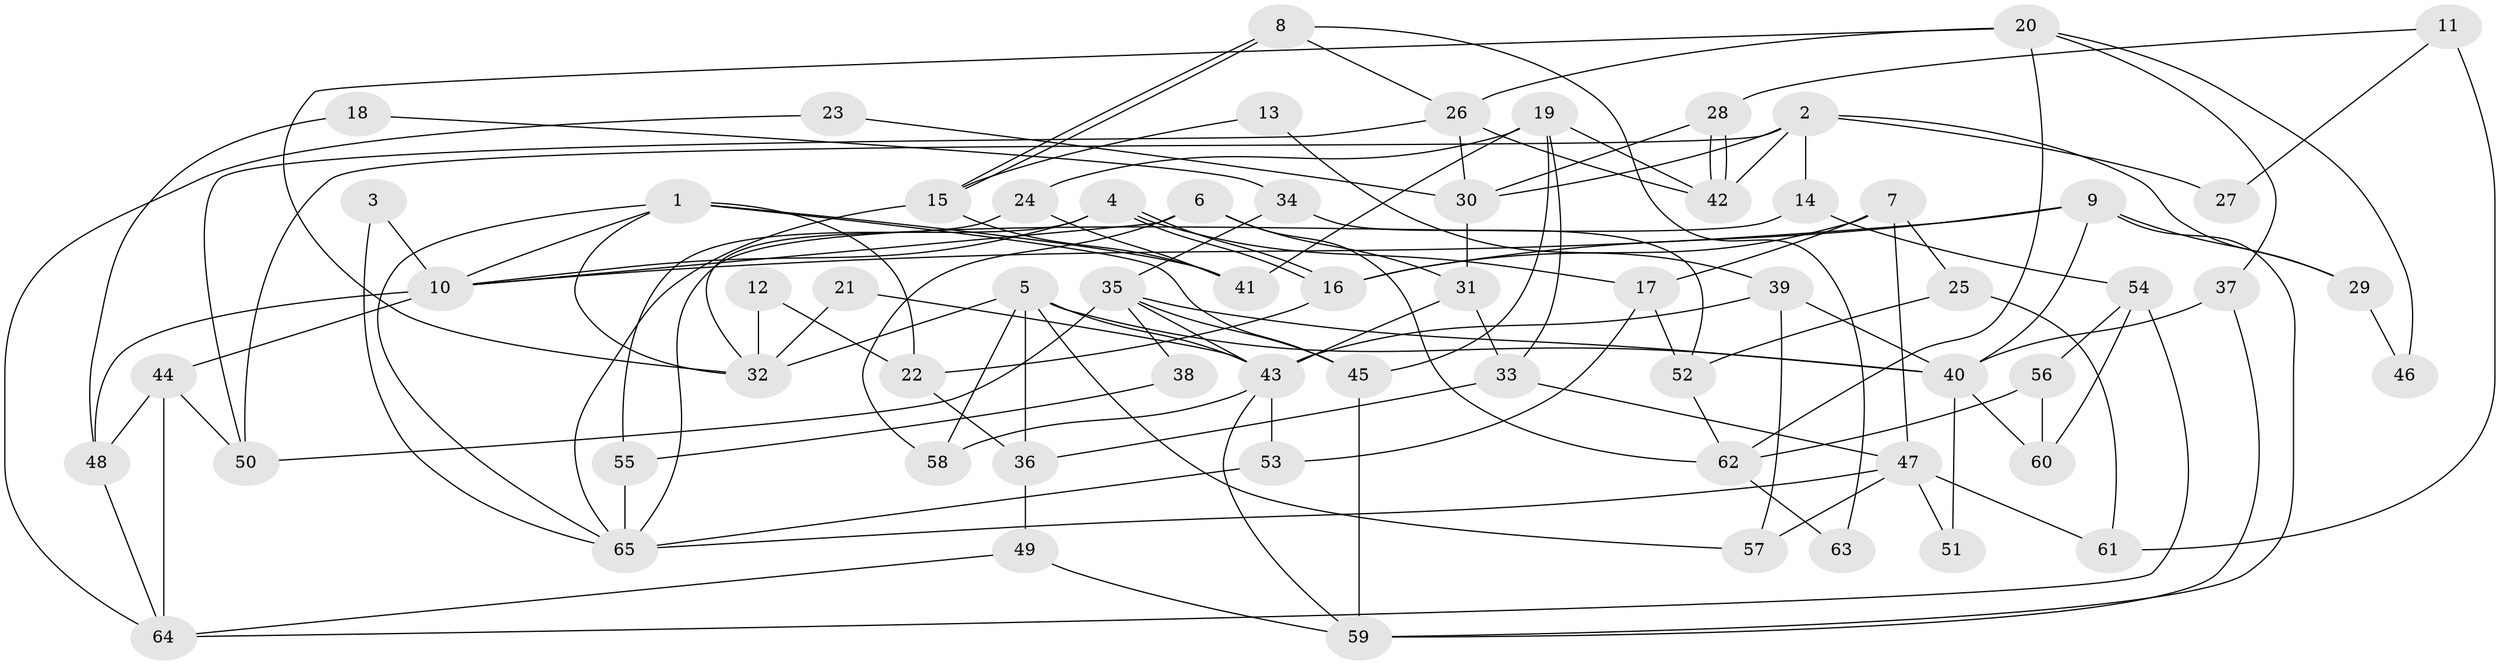 // coarse degree distribution, {8: 0.10256410256410256, 7: 0.15384615384615385, 6: 0.1282051282051282, 5: 0.15384615384615385, 4: 0.15384615384615385, 2: 0.1794871794871795, 3: 0.10256410256410256, 12: 0.02564102564102564}
// Generated by graph-tools (version 1.1) at 2025/52/02/27/25 19:52:08]
// undirected, 65 vertices, 130 edges
graph export_dot {
graph [start="1"]
  node [color=gray90,style=filled];
  1;
  2;
  3;
  4;
  5;
  6;
  7;
  8;
  9;
  10;
  11;
  12;
  13;
  14;
  15;
  16;
  17;
  18;
  19;
  20;
  21;
  22;
  23;
  24;
  25;
  26;
  27;
  28;
  29;
  30;
  31;
  32;
  33;
  34;
  35;
  36;
  37;
  38;
  39;
  40;
  41;
  42;
  43;
  44;
  45;
  46;
  47;
  48;
  49;
  50;
  51;
  52;
  53;
  54;
  55;
  56;
  57;
  58;
  59;
  60;
  61;
  62;
  63;
  64;
  65;
  1 -- 32;
  1 -- 65;
  1 -- 10;
  1 -- 22;
  1 -- 41;
  1 -- 45;
  2 -- 14;
  2 -- 50;
  2 -- 27;
  2 -- 29;
  2 -- 30;
  2 -- 42;
  3 -- 10;
  3 -- 65;
  4 -- 16;
  4 -- 16;
  4 -- 10;
  4 -- 17;
  4 -- 55;
  5 -- 57;
  5 -- 43;
  5 -- 32;
  5 -- 36;
  5 -- 40;
  5 -- 58;
  6 -- 31;
  6 -- 58;
  6 -- 10;
  6 -- 62;
  7 -- 47;
  7 -- 16;
  7 -- 17;
  7 -- 25;
  8 -- 26;
  8 -- 15;
  8 -- 15;
  8 -- 63;
  9 -- 10;
  9 -- 16;
  9 -- 29;
  9 -- 40;
  9 -- 59;
  10 -- 44;
  10 -- 48;
  11 -- 61;
  11 -- 28;
  11 -- 27;
  12 -- 22;
  12 -- 32;
  13 -- 15;
  13 -- 39;
  14 -- 65;
  14 -- 54;
  15 -- 41;
  15 -- 65;
  16 -- 22;
  17 -- 52;
  17 -- 53;
  18 -- 34;
  18 -- 48;
  19 -- 24;
  19 -- 42;
  19 -- 33;
  19 -- 41;
  19 -- 45;
  20 -- 26;
  20 -- 37;
  20 -- 32;
  20 -- 46;
  20 -- 62;
  21 -- 43;
  21 -- 32;
  22 -- 36;
  23 -- 64;
  23 -- 30;
  24 -- 32;
  24 -- 41;
  25 -- 52;
  25 -- 61;
  26 -- 42;
  26 -- 30;
  26 -- 50;
  28 -- 30;
  28 -- 42;
  28 -- 42;
  29 -- 46;
  30 -- 31;
  31 -- 33;
  31 -- 43;
  33 -- 36;
  33 -- 47;
  34 -- 52;
  34 -- 35;
  35 -- 40;
  35 -- 45;
  35 -- 38;
  35 -- 43;
  35 -- 50;
  36 -- 49;
  37 -- 40;
  37 -- 59;
  38 -- 55;
  39 -- 43;
  39 -- 40;
  39 -- 57;
  40 -- 51;
  40 -- 60;
  43 -- 59;
  43 -- 53;
  43 -- 58;
  44 -- 50;
  44 -- 48;
  44 -- 64;
  45 -- 59;
  47 -- 65;
  47 -- 51;
  47 -- 57;
  47 -- 61;
  48 -- 64;
  49 -- 59;
  49 -- 64;
  52 -- 62;
  53 -- 65;
  54 -- 60;
  54 -- 64;
  54 -- 56;
  55 -- 65;
  56 -- 62;
  56 -- 60;
  62 -- 63;
}
